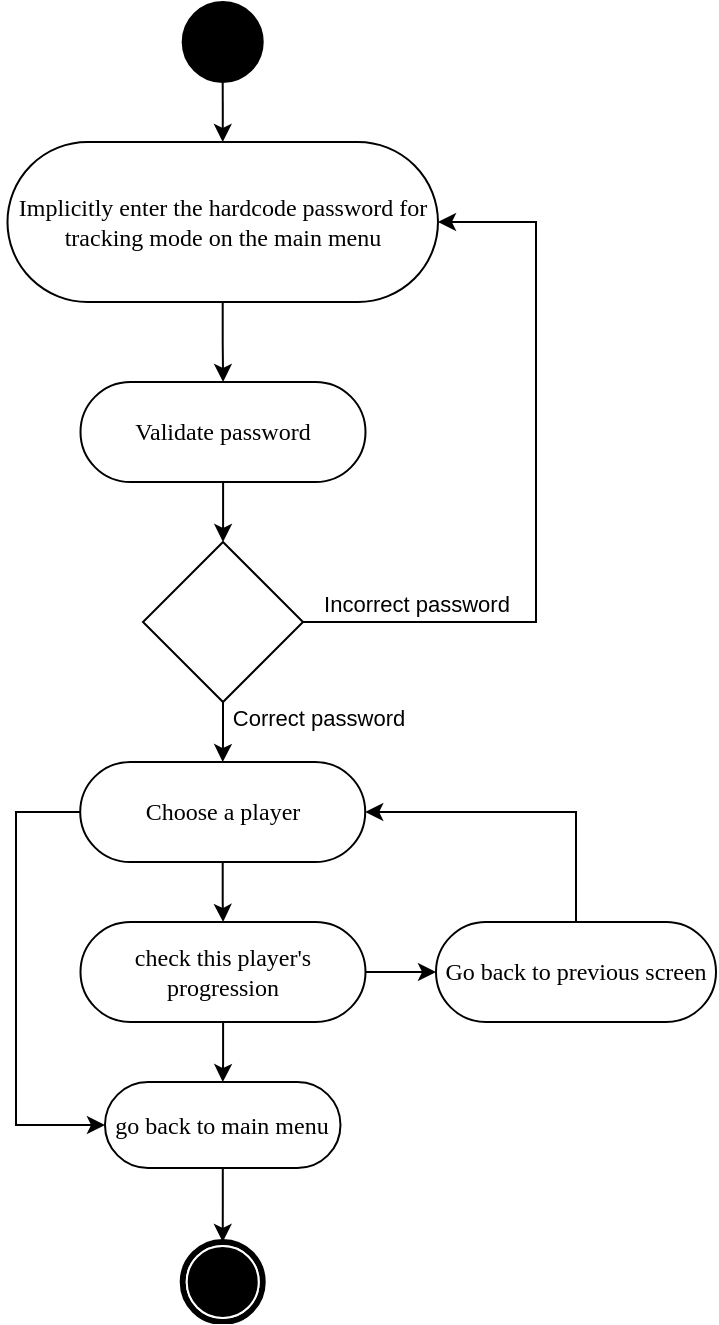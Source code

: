 <mxfile version="23.1.2" type="github">
  <diagram name="第 1 页" id="ZwoE_WwPUw46SmpHsKBS">
    <mxGraphModel dx="2074" dy="3478" grid="1" gridSize="10" guides="1" tooltips="1" connect="1" arrows="1" fold="1" page="1" pageScale="1" pageWidth="827" pageHeight="1169" math="0" shadow="0">
      <root>
        <mxCell id="0" />
        <mxCell id="1" parent="0" />
        <mxCell id="OZIjP0hqgHMFIoGAycNw-27" value="" style="edgeStyle=orthogonalEdgeStyle;rounded=0;orthogonalLoop=1;jettySize=auto;html=1;entryX=0;entryY=0.5;entryDx=0;entryDy=0;" parent="1" source="OZIjP0hqgHMFIoGAycNw-2" target="OZIjP0hqgHMFIoGAycNw-6" edge="1">
          <mxGeometry relative="1" as="geometry">
            <mxPoint x="230" y="-1510" as="targetPoint" />
            <Array as="points">
              <mxPoint x="290" y="-1685" />
              <mxPoint x="290" y="-1528" />
            </Array>
          </mxGeometry>
        </mxCell>
        <mxCell id="u6OF2RAmyhYBfNXq55cf-1" value="" style="edgeStyle=orthogonalEdgeStyle;rounded=0;orthogonalLoop=1;jettySize=auto;html=1;" parent="1" source="OZIjP0hqgHMFIoGAycNw-2" target="OZIjP0hqgHMFIoGAycNw-13" edge="1">
          <mxGeometry relative="1" as="geometry" />
        </mxCell>
        <mxCell id="OZIjP0hqgHMFIoGAycNw-2" value="Choose a player" style="rounded=1;whiteSpace=wrap;html=1;shadow=0;comic=0;labelBackgroundColor=none;strokeWidth=1;fontFamily=Verdana;fontSize=12;align=center;arcSize=50;" parent="1" vertex="1">
          <mxGeometry x="322.11" y="-1710" width="142.5" height="50" as="geometry" />
        </mxCell>
        <mxCell id="OZIjP0hqgHMFIoGAycNw-3" value="" style="edgeStyle=orthogonalEdgeStyle;rounded=0;orthogonalLoop=1;jettySize=auto;html=1;entryX=0.5;entryY=0;entryDx=0;entryDy=0;" parent="1" source="OZIjP0hqgHMFIoGAycNw-4" target="OZIjP0hqgHMFIoGAycNw-9" edge="1">
          <mxGeometry relative="1" as="geometry">
            <mxPoint x="342.24" y="-2020" as="targetPoint" />
          </mxGeometry>
        </mxCell>
        <mxCell id="OZIjP0hqgHMFIoGAycNw-4" value="" style="ellipse;whiteSpace=wrap;html=1;rounded=0;shadow=0;comic=0;labelBackgroundColor=none;strokeWidth=1;fillColor=#000000;fontFamily=Verdana;fontSize=12;align=center;" parent="1" vertex="1">
          <mxGeometry x="373.35" y="-2090" width="40" height="40" as="geometry" />
        </mxCell>
        <mxCell id="OZIjP0hqgHMFIoGAycNw-24" value="" style="edgeStyle=orthogonalEdgeStyle;rounded=0;orthogonalLoop=1;jettySize=auto;html=1;" parent="1" source="OZIjP0hqgHMFIoGAycNw-6" target="OZIjP0hqgHMFIoGAycNw-7" edge="1">
          <mxGeometry relative="1" as="geometry" />
        </mxCell>
        <mxCell id="OZIjP0hqgHMFIoGAycNw-6" value="go back to main menu" style="rounded=1;whiteSpace=wrap;html=1;shadow=0;comic=0;labelBackgroundColor=none;strokeWidth=1;fontFamily=Verdana;fontSize=12;align=center;arcSize=50;" parent="1" vertex="1">
          <mxGeometry x="334.49" y="-1550" width="117.75" height="43" as="geometry" />
        </mxCell>
        <mxCell id="OZIjP0hqgHMFIoGAycNw-7" value="" style="shape=mxgraph.bpmn.shape;html=1;verticalLabelPosition=bottom;labelBackgroundColor=#ffffff;verticalAlign=top;perimeter=ellipsePerimeter;outline=end;symbol=terminate;rounded=0;shadow=0;comic=0;strokeWidth=1;fontFamily=Verdana;fontSize=12;align=center;" parent="1" vertex="1">
          <mxGeometry x="373.36" y="-1470" width="40" height="40" as="geometry" />
        </mxCell>
        <mxCell id="OZIjP0hqgHMFIoGAycNw-16" value="" style="edgeStyle=orthogonalEdgeStyle;rounded=0;orthogonalLoop=1;jettySize=auto;html=1;" parent="1" source="5yNoe9NKDx8W-dM3o8XK-1" target="OZIjP0hqgHMFIoGAycNw-10" edge="1">
          <mxGeometry relative="1" as="geometry" />
        </mxCell>
        <mxCell id="OZIjP0hqgHMFIoGAycNw-9" value="Implicitly enter the hardcode password for tracking mode on the main menu" style="rounded=1;whiteSpace=wrap;html=1;shadow=0;comic=0;labelBackgroundColor=none;strokeWidth=1;fontFamily=Verdana;fontSize=12;align=center;arcSize=50;" parent="1" vertex="1">
          <mxGeometry x="285.74" y="-2020" width="215.25" height="80" as="geometry" />
        </mxCell>
        <mxCell id="OZIjP0hqgHMFIoGAycNw-18" value="" style="edgeStyle=orthogonalEdgeStyle;rounded=0;orthogonalLoop=1;jettySize=auto;html=1;entryX=1;entryY=0.5;entryDx=0;entryDy=0;" parent="1" source="OZIjP0hqgHMFIoGAycNw-10" target="OZIjP0hqgHMFIoGAycNw-9" edge="1">
          <mxGeometry relative="1" as="geometry">
            <mxPoint x="513.5" y="-1780" as="targetPoint" />
            <Array as="points">
              <mxPoint x="550" y="-1780" />
              <mxPoint x="550" y="-1980" />
            </Array>
          </mxGeometry>
        </mxCell>
        <mxCell id="OZIjP0hqgHMFIoGAycNw-19" value="Incorrect password" style="edgeLabel;html=1;align=center;verticalAlign=middle;resizable=0;points=[];" parent="OZIjP0hqgHMFIoGAycNw-18" vertex="1" connectable="0">
          <mxGeometry x="0.214" y="3" relative="1" as="geometry">
            <mxPoint x="-57" y="96" as="offset" />
          </mxGeometry>
        </mxCell>
        <mxCell id="OZIjP0hqgHMFIoGAycNw-22" value="" style="edgeStyle=orthogonalEdgeStyle;rounded=0;orthogonalLoop=1;jettySize=auto;html=1;" parent="1" source="OZIjP0hqgHMFIoGAycNw-10" target="OZIjP0hqgHMFIoGAycNw-2" edge="1">
          <mxGeometry relative="1" as="geometry" />
        </mxCell>
        <mxCell id="OZIjP0hqgHMFIoGAycNw-23" value="Correct password" style="edgeLabel;html=1;align=center;verticalAlign=middle;resizable=0;points=[];" parent="OZIjP0hqgHMFIoGAycNw-22" vertex="1" connectable="0">
          <mxGeometry x="-0.451" y="-1" relative="1" as="geometry">
            <mxPoint x="48" y="-1" as="offset" />
          </mxGeometry>
        </mxCell>
        <mxCell id="OZIjP0hqgHMFIoGAycNw-10" value="" style="rhombus;whiteSpace=wrap;html=1;" parent="1" vertex="1">
          <mxGeometry x="353.5" y="-1820" width="80" height="80" as="geometry" />
        </mxCell>
        <mxCell id="OZIjP0hqgHMFIoGAycNw-25" value="" style="edgeStyle=orthogonalEdgeStyle;rounded=0;orthogonalLoop=1;jettySize=auto;html=1;" parent="1" source="OZIjP0hqgHMFIoGAycNw-13" target="OZIjP0hqgHMFIoGAycNw-6" edge="1">
          <mxGeometry relative="1" as="geometry" />
        </mxCell>
        <mxCell id="u6OF2RAmyhYBfNXq55cf-3" value="" style="edgeStyle=orthogonalEdgeStyle;rounded=0;orthogonalLoop=1;jettySize=auto;html=1;" parent="1" source="OZIjP0hqgHMFIoGAycNw-13" target="u6OF2RAmyhYBfNXq55cf-2" edge="1">
          <mxGeometry relative="1" as="geometry" />
        </mxCell>
        <mxCell id="OZIjP0hqgHMFIoGAycNw-13" value="check this player&#39;s progression" style="rounded=1;whiteSpace=wrap;html=1;shadow=0;comic=0;labelBackgroundColor=none;strokeWidth=1;fontFamily=Verdana;fontSize=12;align=center;arcSize=50;" parent="1" vertex="1">
          <mxGeometry x="322.25" y="-1630" width="142.5" height="50" as="geometry" />
        </mxCell>
        <mxCell id="u6OF2RAmyhYBfNXq55cf-5" value="" style="edgeStyle=orthogonalEdgeStyle;rounded=0;orthogonalLoop=1;jettySize=auto;html=1;entryX=1;entryY=0.5;entryDx=0;entryDy=0;" parent="1" source="u6OF2RAmyhYBfNXq55cf-2" target="OZIjP0hqgHMFIoGAycNw-2" edge="1">
          <mxGeometry relative="1" as="geometry">
            <mxPoint x="581.3" y="-1705" as="targetPoint" />
            <Array as="points">
              <mxPoint x="570" y="-1685" />
            </Array>
          </mxGeometry>
        </mxCell>
        <mxCell id="u6OF2RAmyhYBfNXq55cf-2" value="Go back to previous screen" style="rounded=1;whiteSpace=wrap;html=1;shadow=0;comic=0;labelBackgroundColor=none;strokeWidth=1;fontFamily=Verdana;fontSize=12;align=center;arcSize=50;" parent="1" vertex="1">
          <mxGeometry x="500" y="-1630" width="140" height="50" as="geometry" />
        </mxCell>
        <mxCell id="5yNoe9NKDx8W-dM3o8XK-2" value="" style="edgeStyle=orthogonalEdgeStyle;rounded=0;orthogonalLoop=1;jettySize=auto;html=1;" parent="1" source="OZIjP0hqgHMFIoGAycNw-9" target="5yNoe9NKDx8W-dM3o8XK-1" edge="1">
          <mxGeometry relative="1" as="geometry">
            <mxPoint x="393" y="-1940" as="sourcePoint" />
            <mxPoint x="394" y="-1820" as="targetPoint" />
          </mxGeometry>
        </mxCell>
        <mxCell id="5yNoe9NKDx8W-dM3o8XK-1" value="Validate password" style="rounded=1;whiteSpace=wrap;html=1;shadow=0;comic=0;labelBackgroundColor=none;strokeWidth=1;fontFamily=Verdana;fontSize=12;align=center;arcSize=50;" parent="1" vertex="1">
          <mxGeometry x="322.25" y="-1900" width="142.5" height="50" as="geometry" />
        </mxCell>
      </root>
    </mxGraphModel>
  </diagram>
</mxfile>
